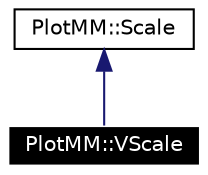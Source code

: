 digraph G
{
  edge [fontname="Helvetica",fontsize=10,labelfontname="Helvetica",labelfontsize=10];
  node [fontname="Helvetica",fontsize=10,shape=record];
  Node1 [label="PlotMM::VScale",height=0.2,width=0.4,color="white", fillcolor="black", style="filled" fontcolor="white"];
  Node2 -> Node1 [dir=back,color="midnightblue",fontsize=10,style="solid",fontname="Helvetica"];
  Node2 [label="PlotMM::Scale",height=0.2,width=0.4,color="black", fillcolor="white", style="filled",URL="$class_plot_m_m_1_1_scale.html"];
}
